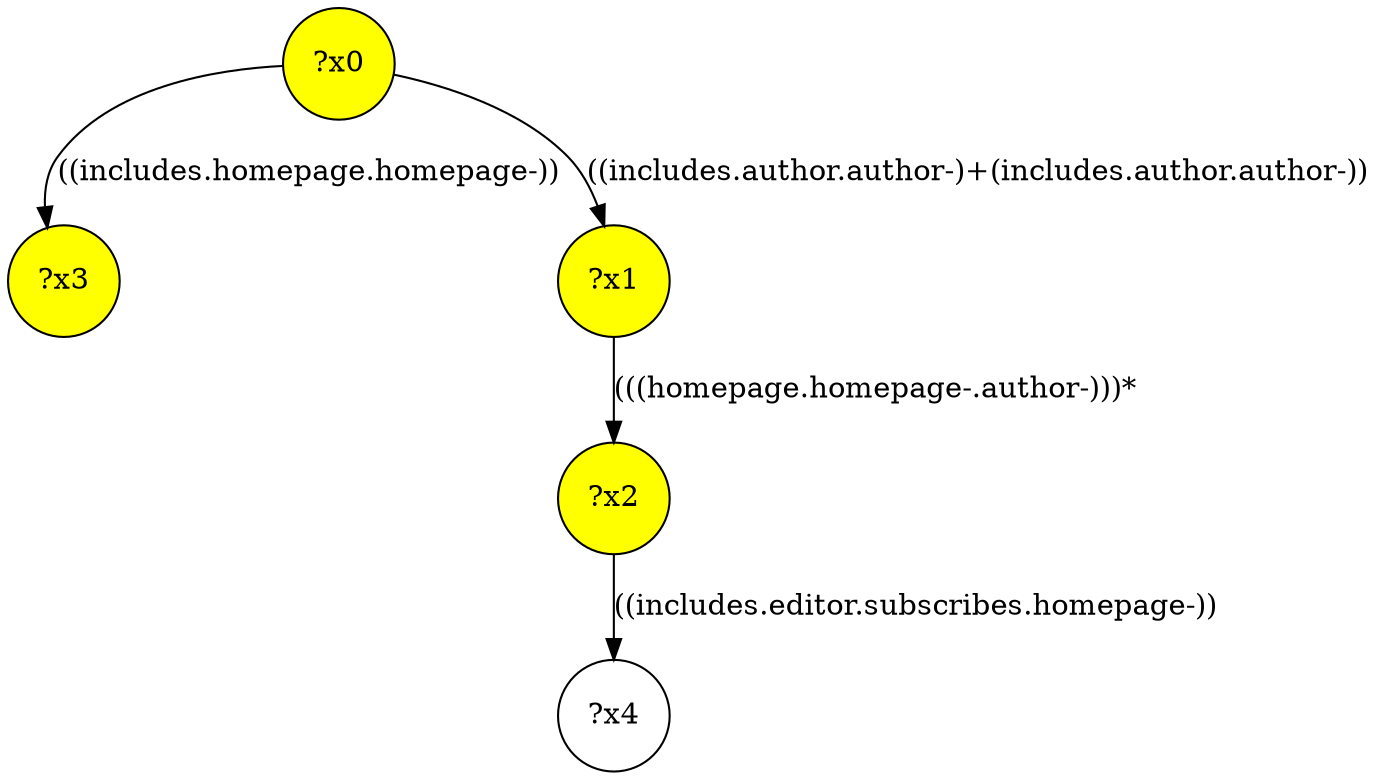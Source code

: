 digraph g {
	x0 [fillcolor="yellow", style="filled," shape=circle, label="?x0"];
	x2 [fillcolor="yellow", style="filled," shape=circle, label="?x2"];
	x3 [fillcolor="yellow", style="filled," shape=circle, label="?x3"];
	x1 [fillcolor="yellow", style="filled," shape=circle, label="?x1"];
	x0 -> x1 [label="((includes.author.author-)+(includes.author.author-))"];
	x1 -> x2 [label="(((homepage.homepage-.author-)))*"];
	x0 -> x3 [label="((includes.homepage.homepage-))"];
	x4 [shape=circle, label="?x4"];
	x2 -> x4 [label="((includes.editor.subscribes.homepage-))"];
}

